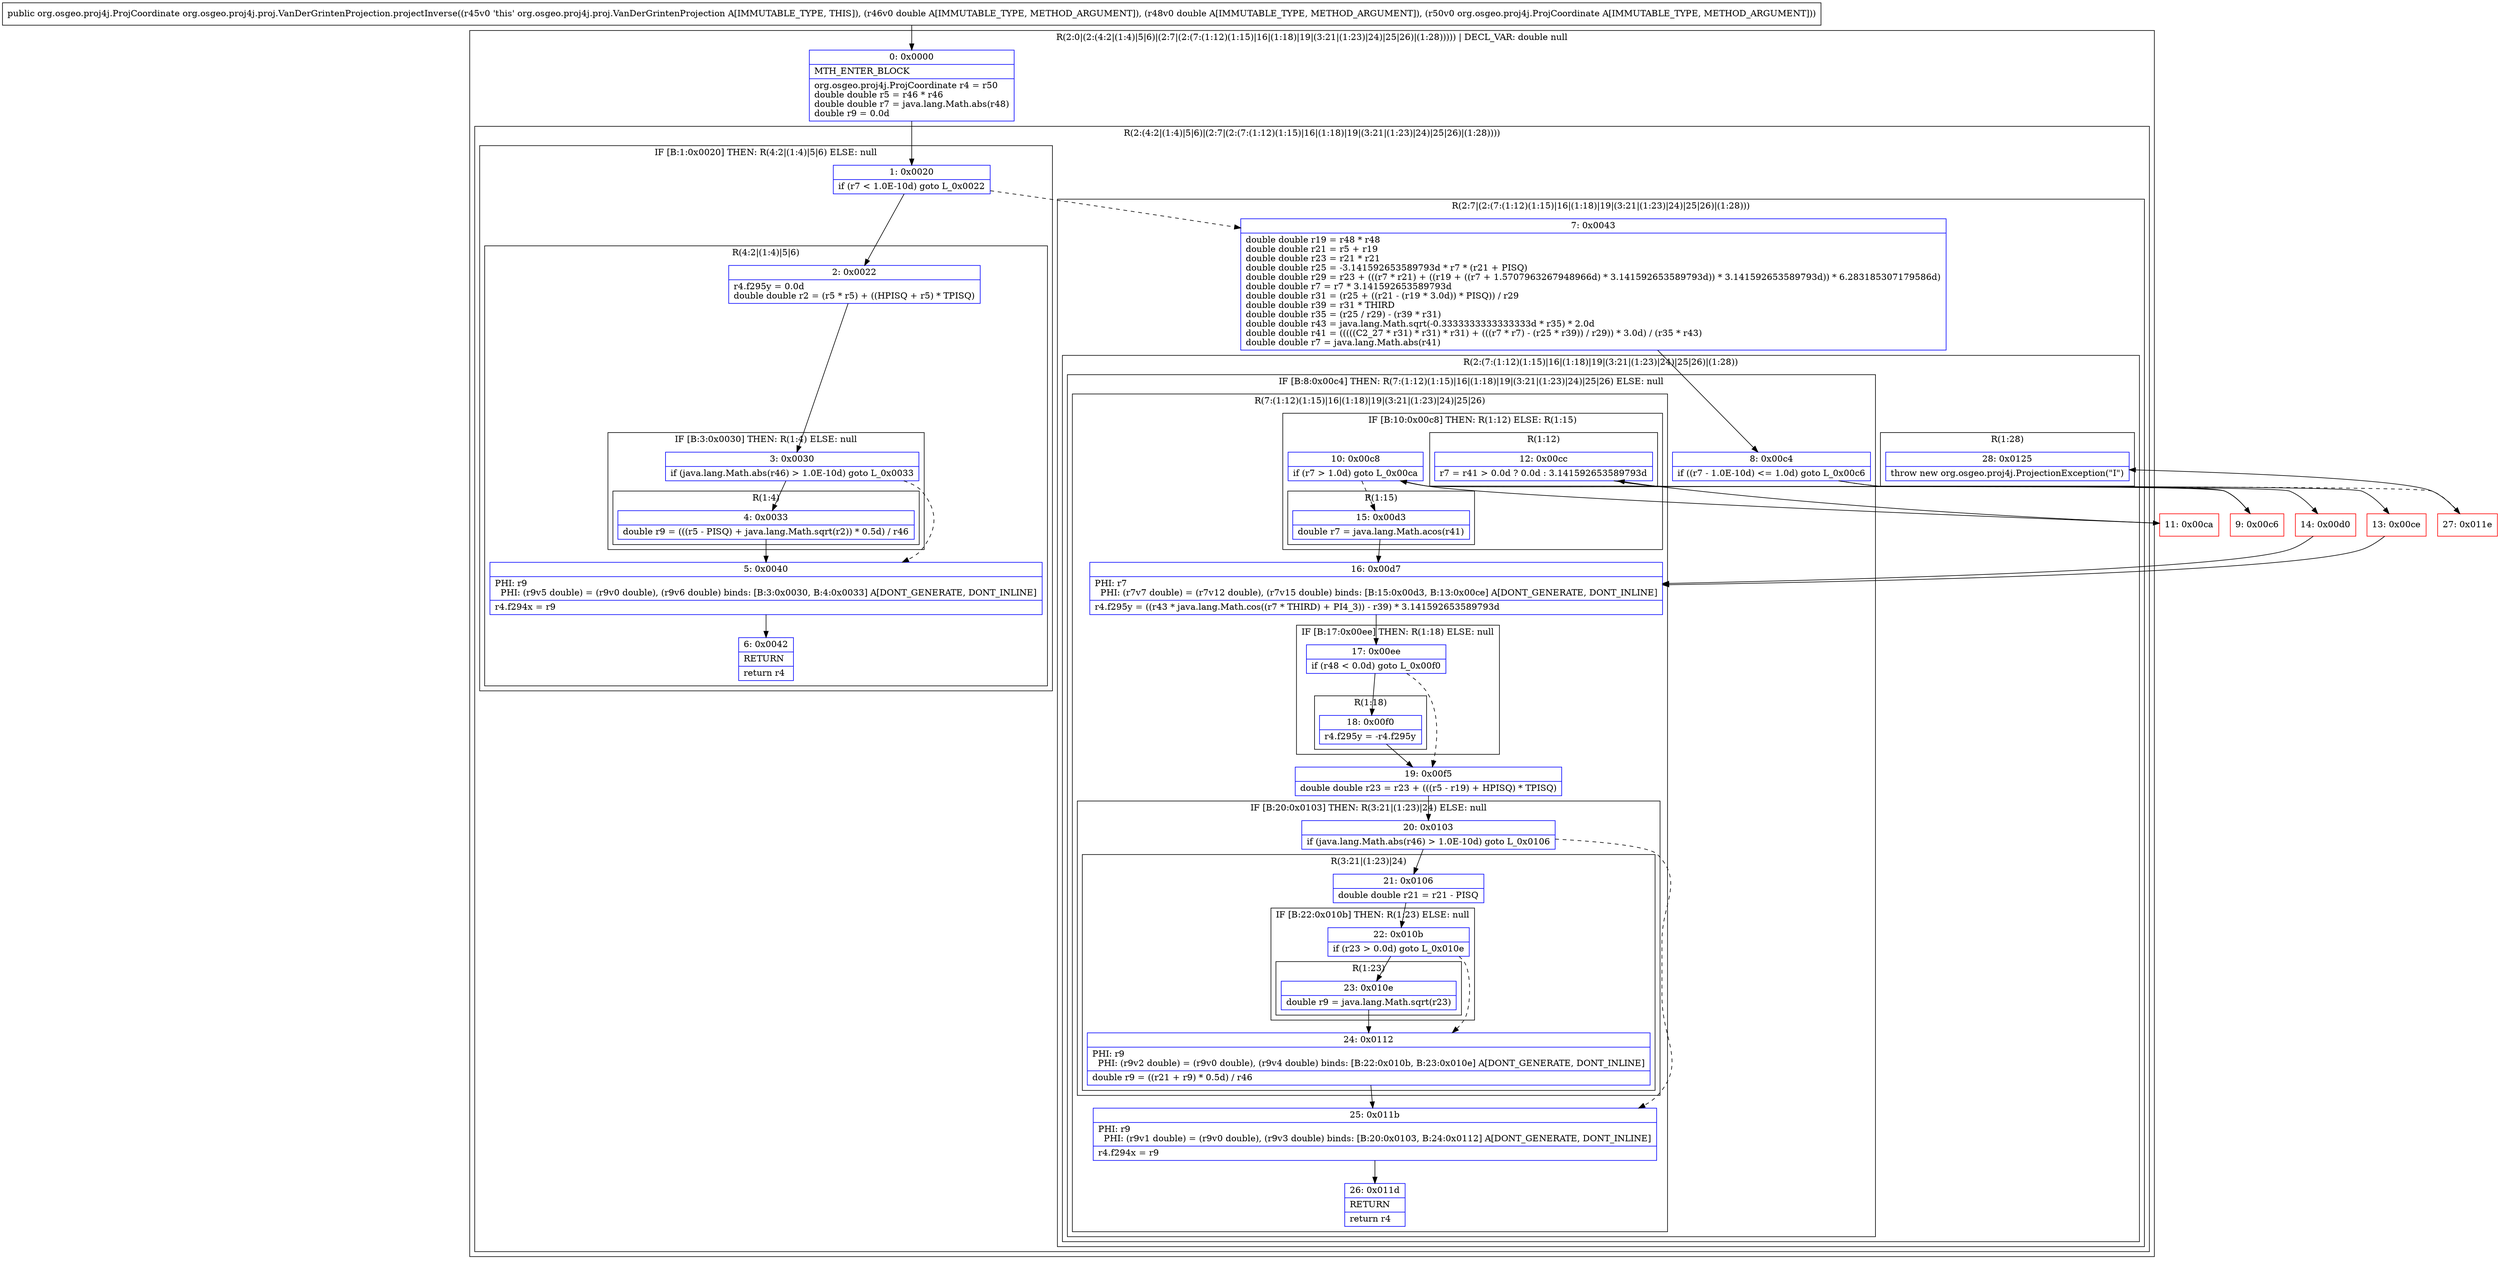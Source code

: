 digraph "CFG fororg.osgeo.proj4j.proj.VanDerGrintenProjection.projectInverse(DDLorg\/osgeo\/proj4j\/ProjCoordinate;)Lorg\/osgeo\/proj4j\/ProjCoordinate;" {
subgraph cluster_Region_1058703440 {
label = "R(2:0|(2:(4:2|(1:4)|5|6)|(2:7|(2:(7:(1:12)(1:15)|16|(1:18)|19|(3:21|(1:23)|24)|25|26)|(1:28))))) | DECL_VAR: double null\l";
node [shape=record,color=blue];
Node_0 [shape=record,label="{0\:\ 0x0000|MTH_ENTER_BLOCK\l|org.osgeo.proj4j.ProjCoordinate r4 = r50\ldouble double r5 = r46 * r46\ldouble double r7 = java.lang.Math.abs(r48)\ldouble r9 = 0.0d\l}"];
subgraph cluster_Region_1208605238 {
label = "R(2:(4:2|(1:4)|5|6)|(2:7|(2:(7:(1:12)(1:15)|16|(1:18)|19|(3:21|(1:23)|24)|25|26)|(1:28))))";
node [shape=record,color=blue];
subgraph cluster_IfRegion_93535197 {
label = "IF [B:1:0x0020] THEN: R(4:2|(1:4)|5|6) ELSE: null";
node [shape=record,color=blue];
Node_1 [shape=record,label="{1\:\ 0x0020|if (r7 \< 1.0E\-10d) goto L_0x0022\l}"];
subgraph cluster_Region_911872538 {
label = "R(4:2|(1:4)|5|6)";
node [shape=record,color=blue];
Node_2 [shape=record,label="{2\:\ 0x0022|r4.f295y = 0.0d\ldouble double r2 = (r5 * r5) + ((HPISQ + r5) * TPISQ)\l}"];
subgraph cluster_IfRegion_333609615 {
label = "IF [B:3:0x0030] THEN: R(1:4) ELSE: null";
node [shape=record,color=blue];
Node_3 [shape=record,label="{3\:\ 0x0030|if (java.lang.Math.abs(r46) \> 1.0E\-10d) goto L_0x0033\l}"];
subgraph cluster_Region_124851067 {
label = "R(1:4)";
node [shape=record,color=blue];
Node_4 [shape=record,label="{4\:\ 0x0033|double r9 = (((r5 \- PISQ) + java.lang.Math.sqrt(r2)) * 0.5d) \/ r46\l}"];
}
}
Node_5 [shape=record,label="{5\:\ 0x0040|PHI: r9 \l  PHI: (r9v5 double) = (r9v0 double), (r9v6 double) binds: [B:3:0x0030, B:4:0x0033] A[DONT_GENERATE, DONT_INLINE]\l|r4.f294x = r9\l}"];
Node_6 [shape=record,label="{6\:\ 0x0042|RETURN\l|return r4\l}"];
}
}
subgraph cluster_Region_1641876301 {
label = "R(2:7|(2:(7:(1:12)(1:15)|16|(1:18)|19|(3:21|(1:23)|24)|25|26)|(1:28)))";
node [shape=record,color=blue];
Node_7 [shape=record,label="{7\:\ 0x0043|double double r19 = r48 * r48\ldouble double r21 = r5 + r19\ldouble double r23 = r21 * r21\ldouble double r25 = \-3.141592653589793d * r7 * (r21 + PISQ)\ldouble double r29 = r23 + (((r7 * r21) + ((r19 + ((r7 + 1.5707963267948966d) * 3.141592653589793d)) * 3.141592653589793d)) * 6.283185307179586d)\ldouble double r7 = r7 * 3.141592653589793d\ldouble double r31 = (r25 + ((r21 \- (r19 * 3.0d)) * PISQ)) \/ r29\ldouble double r39 = r31 * THIRD\ldouble double r35 = (r25 \/ r29) \- (r39 * r31)\ldouble double r43 = java.lang.Math.sqrt(\-0.3333333333333333d * r35) * 2.0d\ldouble double r41 = (((((C2_27 * r31) * r31) * r31) + (((r7 * r7) \- (r25 * r39)) \/ r29)) * 3.0d) \/ (r35 * r43)\ldouble double r7 = java.lang.Math.abs(r41)\l}"];
subgraph cluster_Region_2026963687 {
label = "R(2:(7:(1:12)(1:15)|16|(1:18)|19|(3:21|(1:23)|24)|25|26)|(1:28))";
node [shape=record,color=blue];
subgraph cluster_IfRegion_1254347260 {
label = "IF [B:8:0x00c4] THEN: R(7:(1:12)(1:15)|16|(1:18)|19|(3:21|(1:23)|24)|25|26) ELSE: null";
node [shape=record,color=blue];
Node_8 [shape=record,label="{8\:\ 0x00c4|if ((r7 \- 1.0E\-10d) \<= 1.0d) goto L_0x00c6\l}"];
subgraph cluster_Region_1004269101 {
label = "R(7:(1:12)(1:15)|16|(1:18)|19|(3:21|(1:23)|24)|25|26)";
node [shape=record,color=blue];
subgraph cluster_IfRegion_1196769217 {
label = "IF [B:10:0x00c8] THEN: R(1:12) ELSE: R(1:15)";
node [shape=record,color=blue];
Node_10 [shape=record,label="{10\:\ 0x00c8|if (r7 \> 1.0d) goto L_0x00ca\l}"];
subgraph cluster_Region_2100420128 {
label = "R(1:12)";
node [shape=record,color=blue];
Node_12 [shape=record,label="{12\:\ 0x00cc|r7 = r41 \> 0.0d ? 0.0d : 3.141592653589793d\l}"];
}
subgraph cluster_Region_1642090376 {
label = "R(1:15)";
node [shape=record,color=blue];
Node_15 [shape=record,label="{15\:\ 0x00d3|double r7 = java.lang.Math.acos(r41)\l}"];
}
}
Node_16 [shape=record,label="{16\:\ 0x00d7|PHI: r7 \l  PHI: (r7v7 double) = (r7v12 double), (r7v15 double) binds: [B:15:0x00d3, B:13:0x00ce] A[DONT_GENERATE, DONT_INLINE]\l|r4.f295y = ((r43 * java.lang.Math.cos((r7 * THIRD) + PI4_3)) \- r39) * 3.141592653589793d\l}"];
subgraph cluster_IfRegion_2085955927 {
label = "IF [B:17:0x00ee] THEN: R(1:18) ELSE: null";
node [shape=record,color=blue];
Node_17 [shape=record,label="{17\:\ 0x00ee|if (r48 \< 0.0d) goto L_0x00f0\l}"];
subgraph cluster_Region_1824673467 {
label = "R(1:18)";
node [shape=record,color=blue];
Node_18 [shape=record,label="{18\:\ 0x00f0|r4.f295y = \-r4.f295y\l}"];
}
}
Node_19 [shape=record,label="{19\:\ 0x00f5|double double r23 = r23 + (((r5 \- r19) + HPISQ) * TPISQ)\l}"];
subgraph cluster_IfRegion_2047575169 {
label = "IF [B:20:0x0103] THEN: R(3:21|(1:23)|24) ELSE: null";
node [shape=record,color=blue];
Node_20 [shape=record,label="{20\:\ 0x0103|if (java.lang.Math.abs(r46) \> 1.0E\-10d) goto L_0x0106\l}"];
subgraph cluster_Region_2069502530 {
label = "R(3:21|(1:23)|24)";
node [shape=record,color=blue];
Node_21 [shape=record,label="{21\:\ 0x0106|double double r21 = r21 \- PISQ\l}"];
subgraph cluster_IfRegion_879114709 {
label = "IF [B:22:0x010b] THEN: R(1:23) ELSE: null";
node [shape=record,color=blue];
Node_22 [shape=record,label="{22\:\ 0x010b|if (r23 \> 0.0d) goto L_0x010e\l}"];
subgraph cluster_Region_1958687897 {
label = "R(1:23)";
node [shape=record,color=blue];
Node_23 [shape=record,label="{23\:\ 0x010e|double r9 = java.lang.Math.sqrt(r23)\l}"];
}
}
Node_24 [shape=record,label="{24\:\ 0x0112|PHI: r9 \l  PHI: (r9v2 double) = (r9v0 double), (r9v4 double) binds: [B:22:0x010b, B:23:0x010e] A[DONT_GENERATE, DONT_INLINE]\l|double r9 = ((r21 + r9) * 0.5d) \/ r46\l}"];
}
}
Node_25 [shape=record,label="{25\:\ 0x011b|PHI: r9 \l  PHI: (r9v1 double) = (r9v0 double), (r9v3 double) binds: [B:20:0x0103, B:24:0x0112] A[DONT_GENERATE, DONT_INLINE]\l|r4.f294x = r9\l}"];
Node_26 [shape=record,label="{26\:\ 0x011d|RETURN\l|return r4\l}"];
}
}
subgraph cluster_Region_2050867021 {
label = "R(1:28)";
node [shape=record,color=blue];
Node_28 [shape=record,label="{28\:\ 0x0125|throw new org.osgeo.proj4j.ProjectionException(\"I\")\l}"];
}
}
}
}
}
Node_9 [shape=record,color=red,label="{9\:\ 0x00c6}"];
Node_11 [shape=record,color=red,label="{11\:\ 0x00ca}"];
Node_13 [shape=record,color=red,label="{13\:\ 0x00ce}"];
Node_14 [shape=record,color=red,label="{14\:\ 0x00d0}"];
Node_27 [shape=record,color=red,label="{27\:\ 0x011e}"];
MethodNode[shape=record,label="{public org.osgeo.proj4j.ProjCoordinate org.osgeo.proj4j.proj.VanDerGrintenProjection.projectInverse((r45v0 'this' org.osgeo.proj4j.proj.VanDerGrintenProjection A[IMMUTABLE_TYPE, THIS]), (r46v0 double A[IMMUTABLE_TYPE, METHOD_ARGUMENT]), (r48v0 double A[IMMUTABLE_TYPE, METHOD_ARGUMENT]), (r50v0 org.osgeo.proj4j.ProjCoordinate A[IMMUTABLE_TYPE, METHOD_ARGUMENT])) }"];
MethodNode -> Node_0;
Node_0 -> Node_1;
Node_1 -> Node_2;
Node_1 -> Node_7[style=dashed];
Node_2 -> Node_3;
Node_3 -> Node_4;
Node_3 -> Node_5[style=dashed];
Node_4 -> Node_5;
Node_5 -> Node_6;
Node_7 -> Node_8;
Node_8 -> Node_9;
Node_8 -> Node_27[style=dashed];
Node_10 -> Node_11;
Node_10 -> Node_15[style=dashed];
Node_12 -> Node_13;
Node_12 -> Node_14;
Node_15 -> Node_16;
Node_16 -> Node_17;
Node_17 -> Node_18;
Node_17 -> Node_19[style=dashed];
Node_18 -> Node_19;
Node_19 -> Node_20;
Node_20 -> Node_21;
Node_20 -> Node_25[style=dashed];
Node_21 -> Node_22;
Node_22 -> Node_23;
Node_22 -> Node_24[style=dashed];
Node_23 -> Node_24;
Node_24 -> Node_25;
Node_25 -> Node_26;
Node_9 -> Node_10;
Node_11 -> Node_12;
Node_13 -> Node_16;
Node_14 -> Node_16;
Node_27 -> Node_28;
}

